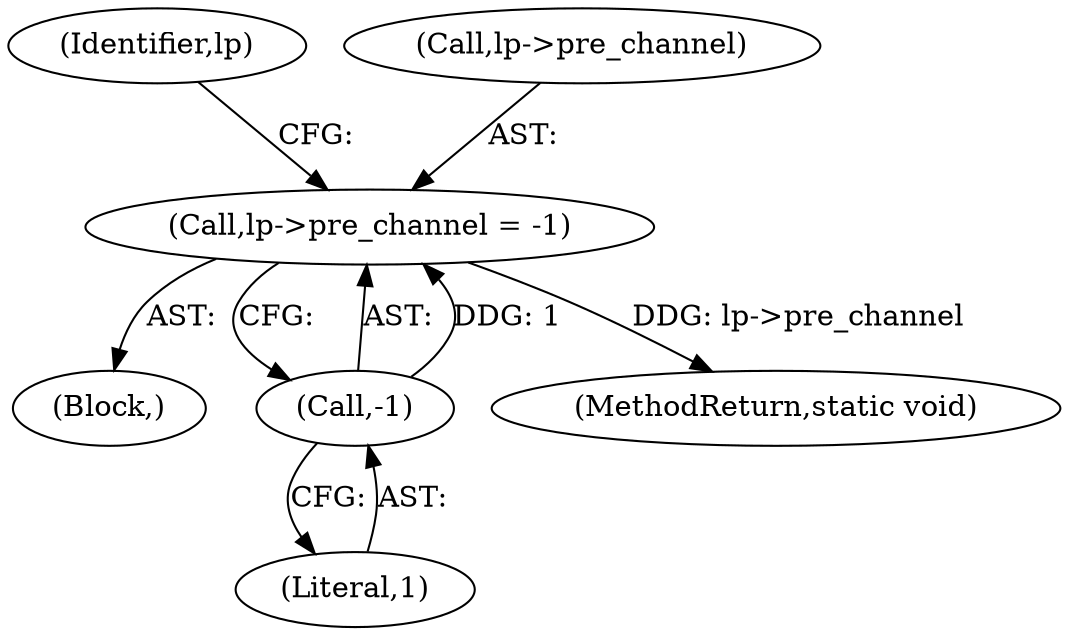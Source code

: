 digraph "0_linux_550fd08c2cebad61c548def135f67aba284c6162@pointer" {
"1000187" [label="(Call,lp->pre_channel = -1)"];
"1000191" [label="(Call,-1)"];
"1000187" [label="(Call,lp->pre_channel = -1)"];
"1000191" [label="(Call,-1)"];
"1000113" [label="(Block,)"];
"1000192" [label="(Literal,1)"];
"1000195" [label="(Identifier,lp)"];
"1000288" [label="(MethodReturn,static void)"];
"1000188" [label="(Call,lp->pre_channel)"];
"1000187" -> "1000113"  [label="AST: "];
"1000187" -> "1000191"  [label="CFG: "];
"1000188" -> "1000187"  [label="AST: "];
"1000191" -> "1000187"  [label="AST: "];
"1000195" -> "1000187"  [label="CFG: "];
"1000187" -> "1000288"  [label="DDG: lp->pre_channel"];
"1000191" -> "1000187"  [label="DDG: 1"];
"1000191" -> "1000192"  [label="CFG: "];
"1000192" -> "1000191"  [label="AST: "];
}
